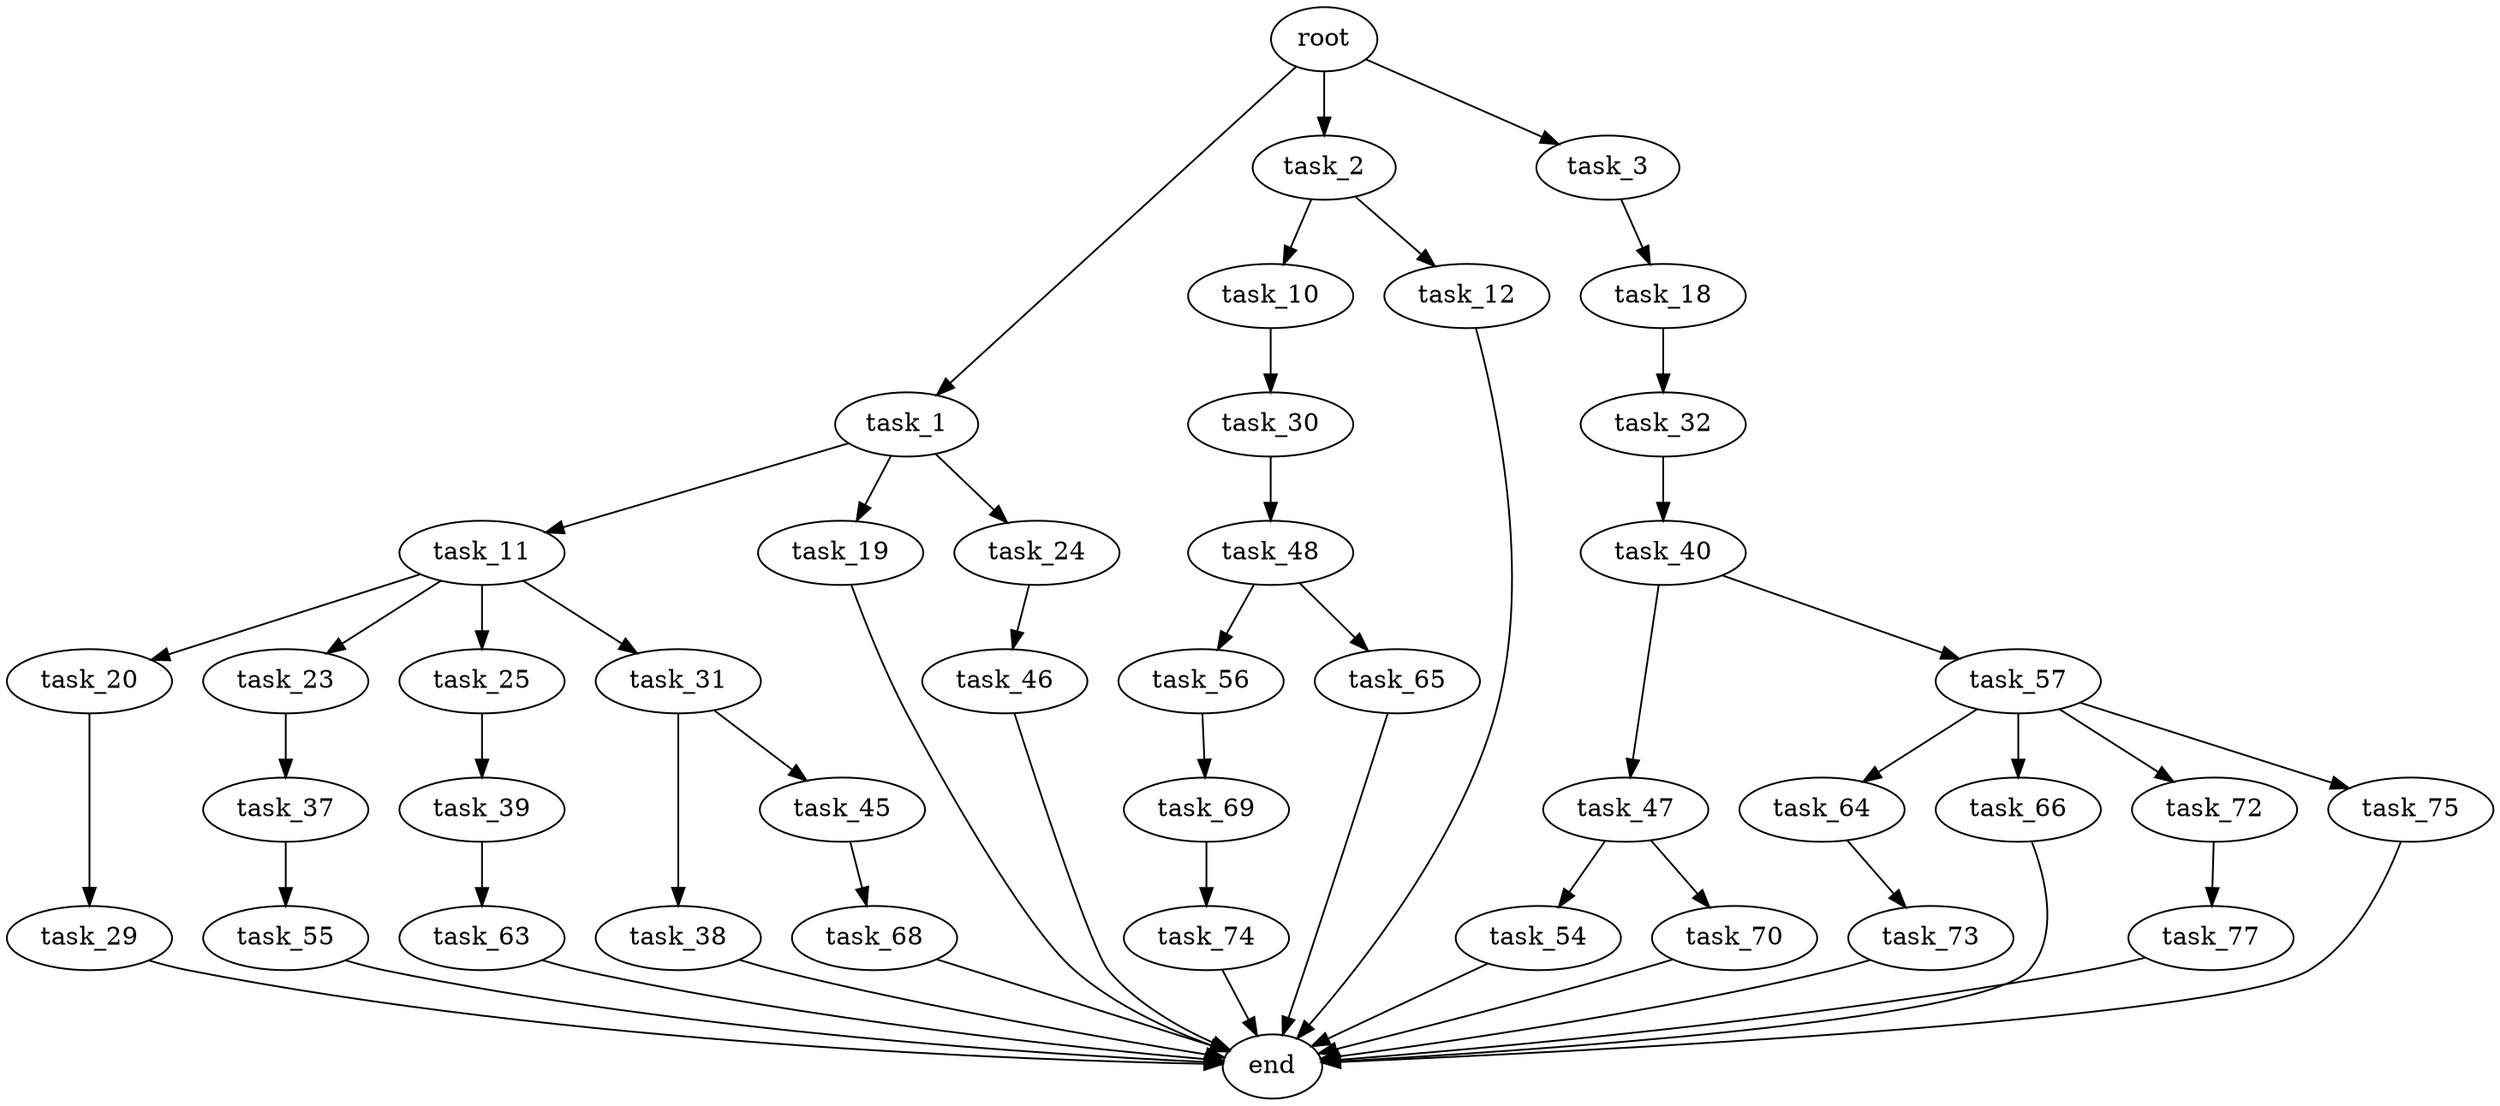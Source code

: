 digraph G {
  root [size="0.000000"];
  task_1 [size="549755813888.000000"];
  task_2 [size="782757789696.000000"];
  task_3 [size="549755813888.000000"];
  task_11 [size="231928233984.000000"];
  task_19 [size="26141167123.000000"];
  task_24 [size="615453261.000000"];
  task_10 [size="6929544761.000000"];
  task_12 [size="87969626505.000000"];
  task_18 [size="231928233984.000000"];
  task_30 [size="3867761211.000000"];
  task_20 [size="1676365300.000000"];
  task_23 [size="1073741824000.000000"];
  task_25 [size="28991029248.000000"];
  task_31 [size="37631261898.000000"];
  end [size="0.000000"];
  task_32 [size="199358609704.000000"];
  task_29 [size="549755813888.000000"];
  task_37 [size="6070865988.000000"];
  task_46 [size="549755813888.000000"];
  task_39 [size="368293445632.000000"];
  task_48 [size="10593891119.000000"];
  task_38 [size="28991029248.000000"];
  task_45 [size="341258858186.000000"];
  task_40 [size="231928233984.000000"];
  task_55 [size="1054435225491.000000"];
  task_63 [size="782757789696.000000"];
  task_47 [size="46141961275.000000"];
  task_57 [size="8271470523.000000"];
  task_68 [size="19188050102.000000"];
  task_54 [size="4813217656.000000"];
  task_70 [size="1073741824000.000000"];
  task_56 [size="134217728000.000000"];
  task_65 [size="134217728000.000000"];
  task_69 [size="661993213598.000000"];
  task_64 [size="1073741824000.000000"];
  task_66 [size="12330479424.000000"];
  task_72 [size="21475164582.000000"];
  task_75 [size="159301002569.000000"];
  task_73 [size="782757789696.000000"];
  task_74 [size="686890991072.000000"];
  task_77 [size="13188352062.000000"];

  root -> task_1 [size="1.000000"];
  root -> task_2 [size="1.000000"];
  root -> task_3 [size="1.000000"];
  task_1 -> task_11 [size="536870912.000000"];
  task_1 -> task_19 [size="536870912.000000"];
  task_1 -> task_24 [size="536870912.000000"];
  task_2 -> task_10 [size="679477248.000000"];
  task_2 -> task_12 [size="679477248.000000"];
  task_3 -> task_18 [size="536870912.000000"];
  task_11 -> task_20 [size="301989888.000000"];
  task_11 -> task_23 [size="301989888.000000"];
  task_11 -> task_25 [size="301989888.000000"];
  task_11 -> task_31 [size="301989888.000000"];
  task_19 -> end [size="1.000000"];
  task_24 -> task_46 [size="75497472.000000"];
  task_10 -> task_30 [size="209715200.000000"];
  task_12 -> end [size="1.000000"];
  task_18 -> task_32 [size="301989888.000000"];
  task_30 -> task_48 [size="75497472.000000"];
  task_20 -> task_29 [size="33554432.000000"];
  task_23 -> task_37 [size="838860800.000000"];
  task_25 -> task_39 [size="75497472.000000"];
  task_31 -> task_38 [size="679477248.000000"];
  task_31 -> task_45 [size="679477248.000000"];
  task_32 -> task_40 [size="301989888.000000"];
  task_29 -> end [size="1.000000"];
  task_37 -> task_55 [size="134217728.000000"];
  task_46 -> end [size="1.000000"];
  task_39 -> task_63 [size="411041792.000000"];
  task_48 -> task_56 [size="679477248.000000"];
  task_48 -> task_65 [size="679477248.000000"];
  task_38 -> end [size="1.000000"];
  task_45 -> task_68 [size="411041792.000000"];
  task_40 -> task_47 [size="301989888.000000"];
  task_40 -> task_57 [size="301989888.000000"];
  task_55 -> end [size="1.000000"];
  task_63 -> end [size="1.000000"];
  task_47 -> task_54 [size="33554432.000000"];
  task_47 -> task_70 [size="33554432.000000"];
  task_57 -> task_64 [size="301989888.000000"];
  task_57 -> task_66 [size="301989888.000000"];
  task_57 -> task_72 [size="301989888.000000"];
  task_57 -> task_75 [size="301989888.000000"];
  task_68 -> end [size="1.000000"];
  task_54 -> end [size="1.000000"];
  task_70 -> end [size="1.000000"];
  task_56 -> task_69 [size="209715200.000000"];
  task_65 -> end [size="1.000000"];
  task_69 -> task_74 [size="411041792.000000"];
  task_64 -> task_73 [size="838860800.000000"];
  task_66 -> end [size="1.000000"];
  task_72 -> task_77 [size="536870912.000000"];
  task_75 -> end [size="1.000000"];
  task_73 -> end [size="1.000000"];
  task_74 -> end [size="1.000000"];
  task_77 -> end [size="1.000000"];
}
